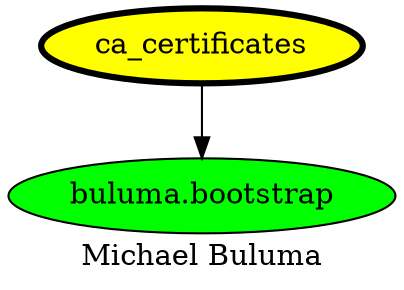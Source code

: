 digraph PhiloDilemma {
  label = "Michael Buluma" ;
  overlap=false
  {
    "ca_certificates" [fillcolor=yellow style=filled penwidth=3]
    "buluma.bootstrap" [fillcolor=green style=filled]
  }
  "ca_certificates" -> "buluma.bootstrap"
}
